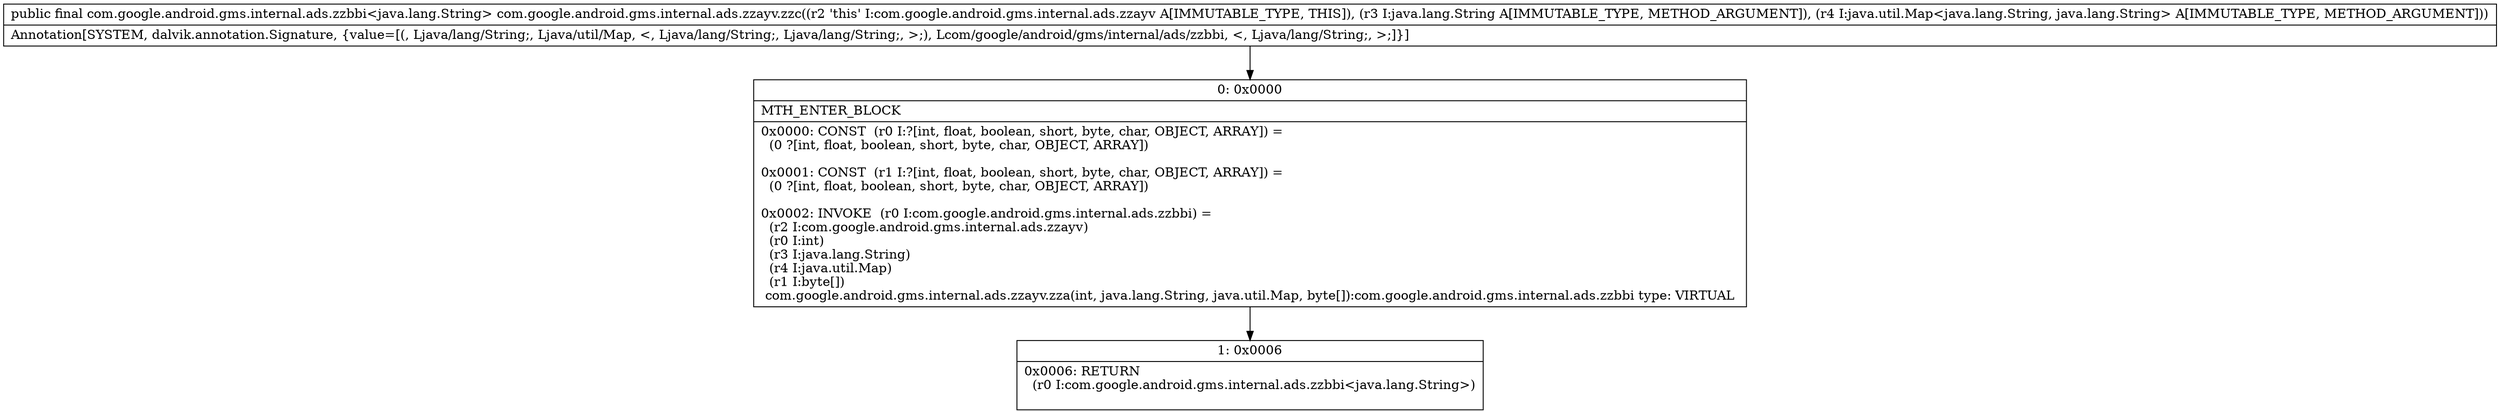 digraph "CFG forcom.google.android.gms.internal.ads.zzayv.zzc(Ljava\/lang\/String;Ljava\/util\/Map;)Lcom\/google\/android\/gms\/internal\/ads\/zzbbi;" {
Node_0 [shape=record,label="{0\:\ 0x0000|MTH_ENTER_BLOCK\l|0x0000: CONST  (r0 I:?[int, float, boolean, short, byte, char, OBJECT, ARRAY]) = \l  (0 ?[int, float, boolean, short, byte, char, OBJECT, ARRAY])\l \l0x0001: CONST  (r1 I:?[int, float, boolean, short, byte, char, OBJECT, ARRAY]) = \l  (0 ?[int, float, boolean, short, byte, char, OBJECT, ARRAY])\l \l0x0002: INVOKE  (r0 I:com.google.android.gms.internal.ads.zzbbi) = \l  (r2 I:com.google.android.gms.internal.ads.zzayv)\l  (r0 I:int)\l  (r3 I:java.lang.String)\l  (r4 I:java.util.Map)\l  (r1 I:byte[])\l com.google.android.gms.internal.ads.zzayv.zza(int, java.lang.String, java.util.Map, byte[]):com.google.android.gms.internal.ads.zzbbi type: VIRTUAL \l}"];
Node_1 [shape=record,label="{1\:\ 0x0006|0x0006: RETURN  \l  (r0 I:com.google.android.gms.internal.ads.zzbbi\<java.lang.String\>)\l \l}"];
MethodNode[shape=record,label="{public final com.google.android.gms.internal.ads.zzbbi\<java.lang.String\> com.google.android.gms.internal.ads.zzayv.zzc((r2 'this' I:com.google.android.gms.internal.ads.zzayv A[IMMUTABLE_TYPE, THIS]), (r3 I:java.lang.String A[IMMUTABLE_TYPE, METHOD_ARGUMENT]), (r4 I:java.util.Map\<java.lang.String, java.lang.String\> A[IMMUTABLE_TYPE, METHOD_ARGUMENT]))  | Annotation[SYSTEM, dalvik.annotation.Signature, \{value=[(, Ljava\/lang\/String;, Ljava\/util\/Map, \<, Ljava\/lang\/String;, Ljava\/lang\/String;, \>;), Lcom\/google\/android\/gms\/internal\/ads\/zzbbi, \<, Ljava\/lang\/String;, \>;]\}]\l}"];
MethodNode -> Node_0;
Node_0 -> Node_1;
}

